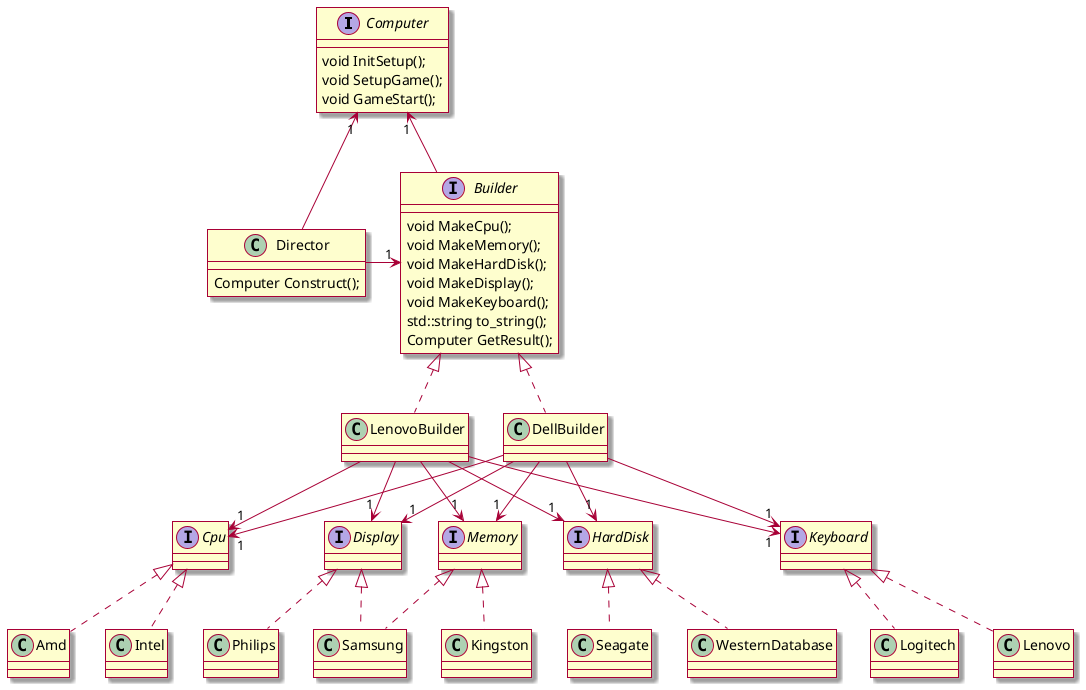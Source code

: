 @startuml
skin rose

interface Computer {
    void InitSetup();
    void SetupGame();
    void GameStart();
}
interface Builder {
    void MakeCpu();
    void MakeMemory();
    void MakeHardDisk();
    void MakeDisplay();
    void MakeKeyboard();
    std::string to_string();
    Computer GetResult();
}
Builder -u-> "1" Computer

class LenovoBuilder implements Builder
class DellBuilder implements Builder
class Director {
    Computer Construct();
}
Director -r-> "1" Builder
Director -u-> "1" Computer

interface Cpu
class Intel implements Cpu
class Amd implements Cpu

interface Memory
class Samsung implements Memory
class Kingston implements Memory

interface HardDisk
class WesternDatabase implements HardDisk
class Seagate implements HardDisk

interface Display
class Samsung implements Display
class Philips implements Display

interface Keyboard
class Lenovo implements Keyboard
class Logitech implements Keyboard

LenovoBuilder --> "1" Cpu
LenovoBuilder --> "1" Memory
LenovoBuilder --> "1" HardDisk
LenovoBuilder --> "1" Display
LenovoBuilder --> "1" Keyboard

DellBuilder --> "1" Cpu
DellBuilder --> "1" Memory
DellBuilder --> "1" HardDisk
DellBuilder --> "1" Display
DellBuilder --> "1" Keyboard

@enduml